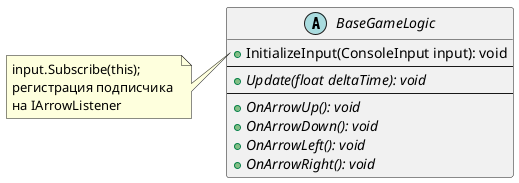 ﻿@startuml
abstract class BaseGameLogic
{
    + InitializeInput(ConsoleInput input): void
    --
    + {abstract} Update(float deltaTime): void
    --
    + {abstract} OnArrowUp(): void
    + {abstract} OnArrowDown(): void
    + {abstract} OnArrowLeft(): void
    + {abstract} OnArrowRight(): void
}

note left of BaseGameLogic::InitializeInput
input.Subscribe(this);
регистрация подписчика 
на IArrowListener
end note
@enduml